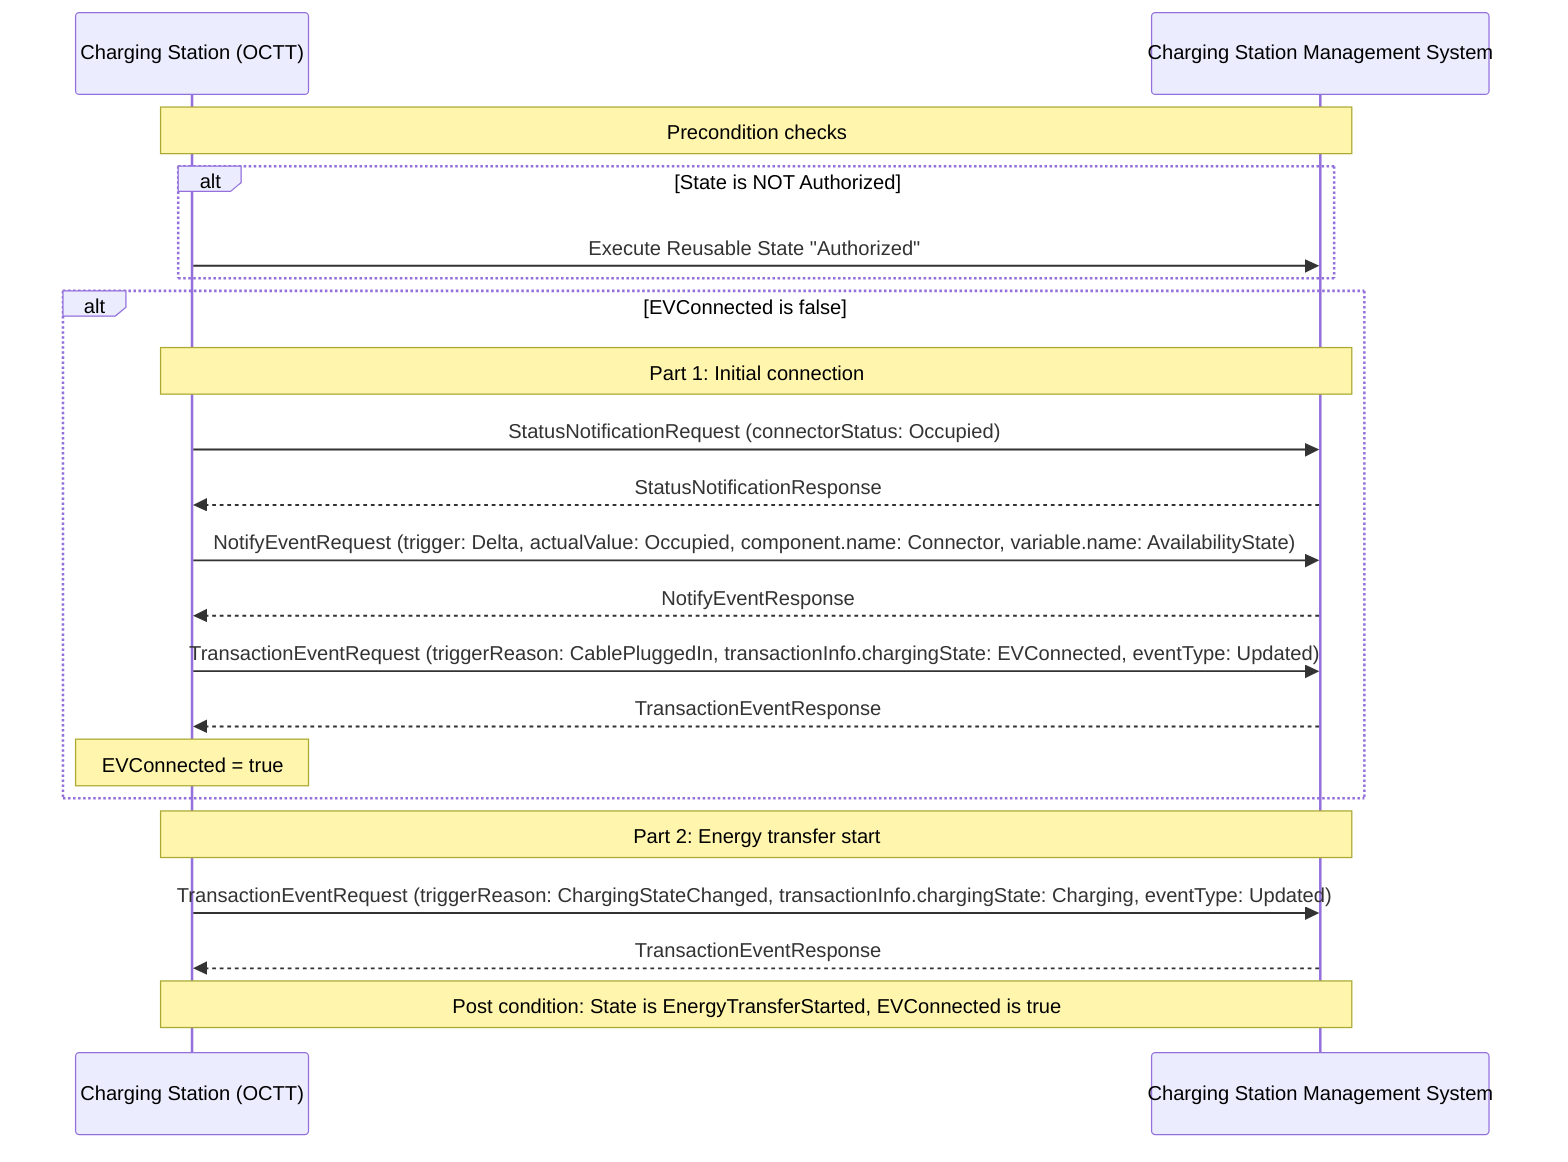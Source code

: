 sequenceDiagram
    participant CS as Charging Station (OCTT)
    participant CSMS as Charging Station Management System

    Note over CS,CSMS: Precondition checks
    alt State is NOT Authorized
        CS->>CSMS: Execute Reusable State "Authorized"
    end
    
    alt EVConnected is false
        Note over CS,CSMS: Part 1: Initial connection
        CS->>CSMS: StatusNotificationRequest (connectorStatus: Occupied)
        CSMS-->>CS: StatusNotificationResponse
        
        CS->>CSMS: NotifyEventRequest (trigger: Delta, actualValue: Occupied, component.name: Connector, variable.name: AvailabilityState)
        CSMS-->>CS: NotifyEventResponse
        
        CS->>CSMS: TransactionEventRequest (triggerReason: CablePluggedIn, transactionInfo.chargingState: EVConnected, eventType: Updated)
        CSMS-->>CS: TransactionEventResponse
        
        Note over CS: EVConnected = true
    end
    
    Note over CS,CSMS: Part 2: Energy transfer start
    CS->>CSMS: TransactionEventRequest (triggerReason: ChargingStateChanged, transactionInfo.chargingState: Charging, eventType: Updated) 
    CSMS-->>CS: TransactionEventResponse
    
    Note over CS,CSMS: Post condition: State is EnergyTransferStarted, EVConnected is true